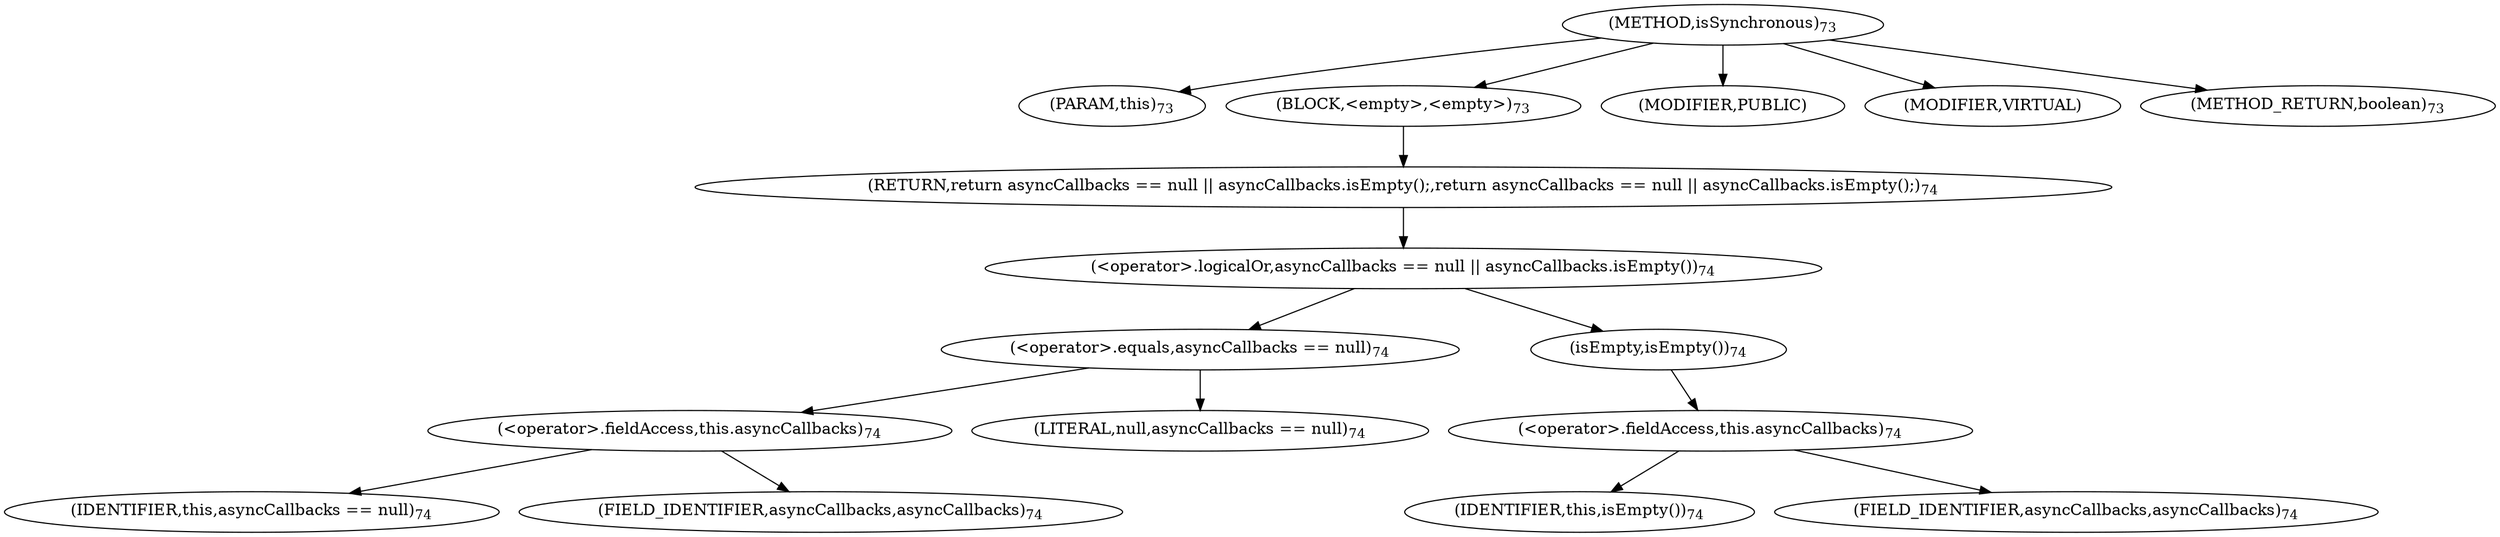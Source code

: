 digraph "isSynchronous" {  
"134" [label = <(METHOD,isSynchronous)<SUB>73</SUB>> ]
"135" [label = <(PARAM,this)<SUB>73</SUB>> ]
"136" [label = <(BLOCK,&lt;empty&gt;,&lt;empty&gt;)<SUB>73</SUB>> ]
"137" [label = <(RETURN,return asyncCallbacks == null || asyncCallbacks.isEmpty();,return asyncCallbacks == null || asyncCallbacks.isEmpty();)<SUB>74</SUB>> ]
"138" [label = <(&lt;operator&gt;.logicalOr,asyncCallbacks == null || asyncCallbacks.isEmpty())<SUB>74</SUB>> ]
"139" [label = <(&lt;operator&gt;.equals,asyncCallbacks == null)<SUB>74</SUB>> ]
"140" [label = <(&lt;operator&gt;.fieldAccess,this.asyncCallbacks)<SUB>74</SUB>> ]
"141" [label = <(IDENTIFIER,this,asyncCallbacks == null)<SUB>74</SUB>> ]
"142" [label = <(FIELD_IDENTIFIER,asyncCallbacks,asyncCallbacks)<SUB>74</SUB>> ]
"143" [label = <(LITERAL,null,asyncCallbacks == null)<SUB>74</SUB>> ]
"144" [label = <(isEmpty,isEmpty())<SUB>74</SUB>> ]
"145" [label = <(&lt;operator&gt;.fieldAccess,this.asyncCallbacks)<SUB>74</SUB>> ]
"146" [label = <(IDENTIFIER,this,isEmpty())<SUB>74</SUB>> ]
"147" [label = <(FIELD_IDENTIFIER,asyncCallbacks,asyncCallbacks)<SUB>74</SUB>> ]
"148" [label = <(MODIFIER,PUBLIC)> ]
"149" [label = <(MODIFIER,VIRTUAL)> ]
"150" [label = <(METHOD_RETURN,boolean)<SUB>73</SUB>> ]
  "134" -> "135" 
  "134" -> "136" 
  "134" -> "148" 
  "134" -> "149" 
  "134" -> "150" 
  "136" -> "137" 
  "137" -> "138" 
  "138" -> "139" 
  "138" -> "144" 
  "139" -> "140" 
  "139" -> "143" 
  "140" -> "141" 
  "140" -> "142" 
  "144" -> "145" 
  "145" -> "146" 
  "145" -> "147" 
}
